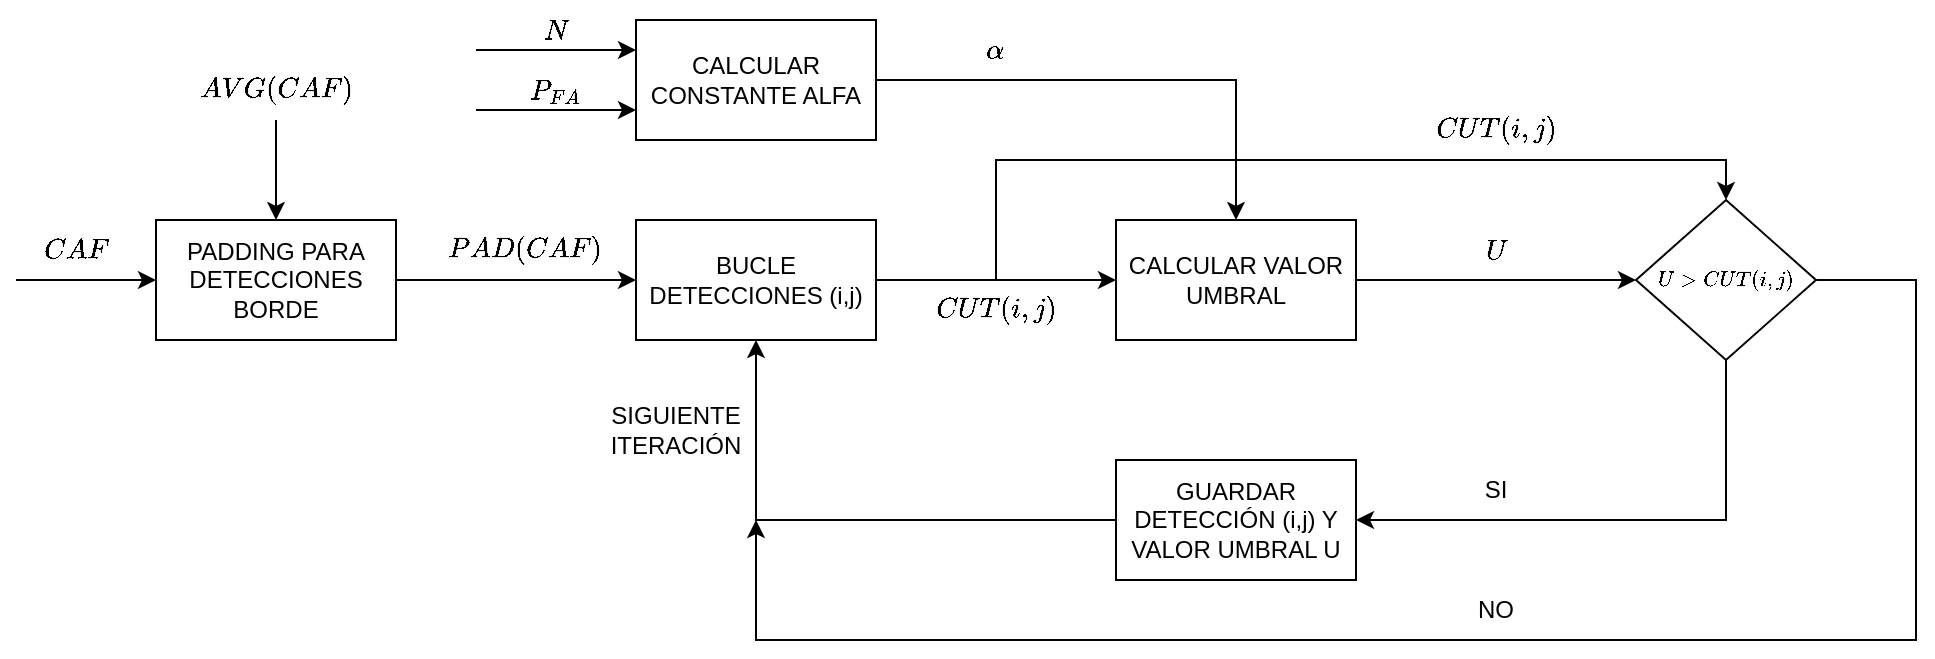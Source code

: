 <mxfile version="21.1.5" type="device">
  <diagram name="Página-1" id="FxtpaxCs3Suq0irXFraF">
    <mxGraphModel dx="1377" dy="796" grid="0" gridSize="10" guides="1" tooltips="1" connect="1" arrows="1" fold="1" page="1" pageScale="1" pageWidth="3300" pageHeight="4681" math="1" shadow="0">
      <root>
        <mxCell id="0" />
        <mxCell id="1" parent="0" />
        <mxCell id="-YbpqRYZkjuf0Ue_44Np-1" value="PADDING PARA DETECCIONES BORDE" style="rounded=0;whiteSpace=wrap;html=1;" vertex="1" parent="1">
          <mxGeometry x="200" y="130" width="120" height="60" as="geometry" />
        </mxCell>
        <mxCell id="-YbpqRYZkjuf0Ue_44Np-2" value="" style="endArrow=classic;html=1;rounded=0;entryX=0;entryY=0.5;entryDx=0;entryDy=0;exitX=0;exitY=1;exitDx=0;exitDy=0;" edge="1" parent="1" source="-YbpqRYZkjuf0Ue_44Np-3" target="-YbpqRYZkjuf0Ue_44Np-1">
          <mxGeometry width="50" height="50" relative="1" as="geometry">
            <mxPoint x="80" y="160" as="sourcePoint" />
            <mxPoint x="130" y="140" as="targetPoint" />
          </mxGeometry>
        </mxCell>
        <mxCell id="-YbpqRYZkjuf0Ue_44Np-3" value="$$CAF$$" style="text;html=1;strokeColor=none;fillColor=none;align=center;verticalAlign=middle;whiteSpace=wrap;rounded=0;" vertex="1" parent="1">
          <mxGeometry x="130" y="130" width="60" height="30" as="geometry" />
        </mxCell>
        <mxCell id="-YbpqRYZkjuf0Ue_44Np-4" value="CALCULAR CONSTANTE ALFA" style="rounded=0;whiteSpace=wrap;html=1;" vertex="1" parent="1">
          <mxGeometry x="440" y="30" width="120" height="60" as="geometry" />
        </mxCell>
        <mxCell id="-YbpqRYZkjuf0Ue_44Np-6" value="$$AVG(CAF)$$" style="text;html=1;strokeColor=none;fillColor=none;align=center;verticalAlign=middle;whiteSpace=wrap;rounded=0;" vertex="1" parent="1">
          <mxGeometry x="230" y="50" width="60" height="30" as="geometry" />
        </mxCell>
        <mxCell id="-YbpqRYZkjuf0Ue_44Np-7" value="" style="endArrow=classic;html=1;rounded=0;entryX=0.5;entryY=0;entryDx=0;entryDy=0;" edge="1" parent="1" target="-YbpqRYZkjuf0Ue_44Np-1">
          <mxGeometry width="50" height="50" relative="1" as="geometry">
            <mxPoint x="260" y="80" as="sourcePoint" />
            <mxPoint x="440" y="370" as="targetPoint" />
          </mxGeometry>
        </mxCell>
        <mxCell id="-YbpqRYZkjuf0Ue_44Np-8" value="" style="endArrow=classic;html=1;rounded=0;entryX=0;entryY=0.25;entryDx=0;entryDy=0;" edge="1" parent="1" target="-YbpqRYZkjuf0Ue_44Np-4">
          <mxGeometry width="50" height="50" relative="1" as="geometry">
            <mxPoint x="360" y="45" as="sourcePoint" />
            <mxPoint x="340" y="10" as="targetPoint" />
          </mxGeometry>
        </mxCell>
        <mxCell id="-YbpqRYZkjuf0Ue_44Np-9" value="" style="endArrow=classic;html=1;rounded=0;entryX=0;entryY=0.75;entryDx=0;entryDy=0;" edge="1" parent="1" target="-YbpqRYZkjuf0Ue_44Np-4">
          <mxGeometry width="50" height="50" relative="1" as="geometry">
            <mxPoint x="360" y="75" as="sourcePoint" />
            <mxPoint x="440" y="80" as="targetPoint" />
          </mxGeometry>
        </mxCell>
        <mxCell id="-YbpqRYZkjuf0Ue_44Np-10" value="$$N$$" style="text;html=1;strokeColor=none;fillColor=none;align=center;verticalAlign=middle;whiteSpace=wrap;rounded=0;" vertex="1" parent="1">
          <mxGeometry x="370" y="20" width="60" height="30" as="geometry" />
        </mxCell>
        <mxCell id="-YbpqRYZkjuf0Ue_44Np-11" value="$$P_{FA}$$" style="text;html=1;strokeColor=none;fillColor=none;align=center;verticalAlign=middle;whiteSpace=wrap;rounded=0;" vertex="1" parent="1">
          <mxGeometry x="370" y="50" width="60" height="30" as="geometry" />
        </mxCell>
        <mxCell id="-YbpqRYZkjuf0Ue_44Np-14" value="" style="endArrow=classic;html=1;rounded=0;exitX=1;exitY=0.5;exitDx=0;exitDy=0;" edge="1" parent="1" source="-YbpqRYZkjuf0Ue_44Np-1">
          <mxGeometry width="50" height="50" relative="1" as="geometry">
            <mxPoint x="390" y="410" as="sourcePoint" />
            <mxPoint x="440" y="160" as="targetPoint" />
          </mxGeometry>
        </mxCell>
        <mxCell id="-YbpqRYZkjuf0Ue_44Np-15" value="BUCLE DETECCIONES (i,j)" style="rounded=0;whiteSpace=wrap;html=1;" vertex="1" parent="1">
          <mxGeometry x="440" y="130" width="120" height="60" as="geometry" />
        </mxCell>
        <mxCell id="-YbpqRYZkjuf0Ue_44Np-16" value="$$PAD(CAF)$$" style="text;html=1;strokeColor=none;fillColor=none;align=center;verticalAlign=middle;whiteSpace=wrap;rounded=0;" vertex="1" parent="1">
          <mxGeometry x="353.5" y="130" width="60" height="30" as="geometry" />
        </mxCell>
        <mxCell id="-YbpqRYZkjuf0Ue_44Np-17" value="" style="endArrow=classic;html=1;rounded=0;exitX=1;exitY=0.5;exitDx=0;exitDy=0;" edge="1" parent="1" source="-YbpqRYZkjuf0Ue_44Np-15">
          <mxGeometry width="50" height="50" relative="1" as="geometry">
            <mxPoint x="760" y="230" as="sourcePoint" />
            <mxPoint x="680" y="160" as="targetPoint" />
          </mxGeometry>
        </mxCell>
        <mxCell id="-YbpqRYZkjuf0Ue_44Np-18" value="$$CUT(i,j)$$" style="text;html=1;strokeColor=none;fillColor=none;align=center;verticalAlign=middle;whiteSpace=wrap;rounded=0;" vertex="1" parent="1">
          <mxGeometry x="590" y="160" width="60" height="30" as="geometry" />
        </mxCell>
        <mxCell id="-YbpqRYZkjuf0Ue_44Np-19" value="CALCULAR VALOR UMBRAL" style="rounded=0;whiteSpace=wrap;html=1;" vertex="1" parent="1">
          <mxGeometry x="680" y="130" width="120" height="60" as="geometry" />
        </mxCell>
        <mxCell id="-YbpqRYZkjuf0Ue_44Np-20" value="" style="endArrow=classic;html=1;rounded=0;exitX=1;exitY=0.5;exitDx=0;exitDy=0;entryX=0.5;entryY=0;entryDx=0;entryDy=0;" edge="1" parent="1" source="-YbpqRYZkjuf0Ue_44Np-4" target="-YbpqRYZkjuf0Ue_44Np-19">
          <mxGeometry width="50" height="50" relative="1" as="geometry">
            <mxPoint x="413.5" y="150" as="sourcePoint" />
            <mxPoint x="730" y="50" as="targetPoint" />
            <Array as="points">
              <mxPoint x="740" y="60" />
            </Array>
          </mxGeometry>
        </mxCell>
        <mxCell id="-YbpqRYZkjuf0Ue_44Np-21" value="$$\alpha$$" style="text;html=1;strokeColor=none;fillColor=none;align=center;verticalAlign=middle;whiteSpace=wrap;rounded=0;" vertex="1" parent="1">
          <mxGeometry x="590" y="30" width="60" height="30" as="geometry" />
        </mxCell>
        <mxCell id="-YbpqRYZkjuf0Ue_44Np-22" value="&lt;font style=&quot;font-size: 9px;&quot;&gt;$$U &amp;gt; CUT(i,j)$$&lt;/font&gt;" style="rhombus;whiteSpace=wrap;html=1;" vertex="1" parent="1">
          <mxGeometry x="940" y="120" width="90" height="80" as="geometry" />
        </mxCell>
        <mxCell id="-YbpqRYZkjuf0Ue_44Np-23" value="" style="endArrow=classic;html=1;rounded=0;exitX=0.5;exitY=0;exitDx=0;exitDy=0;entryX=0.5;entryY=0;entryDx=0;entryDy=0;" edge="1" parent="1" source="-YbpqRYZkjuf0Ue_44Np-18" target="-YbpqRYZkjuf0Ue_44Np-22">
          <mxGeometry width="50" height="50" relative="1" as="geometry">
            <mxPoint x="810" y="70" as="sourcePoint" />
            <mxPoint x="860" y="20" as="targetPoint" />
            <Array as="points">
              <mxPoint x="620" y="100" />
              <mxPoint x="985" y="100" />
            </Array>
          </mxGeometry>
        </mxCell>
        <mxCell id="-YbpqRYZkjuf0Ue_44Np-24" value="$$CUT(i,j)$$" style="text;html=1;strokeColor=none;fillColor=none;align=center;verticalAlign=middle;whiteSpace=wrap;rounded=0;" vertex="1" parent="1">
          <mxGeometry x="840" y="70" width="60" height="30" as="geometry" />
        </mxCell>
        <mxCell id="-YbpqRYZkjuf0Ue_44Np-25" value="" style="endArrow=classic;html=1;rounded=0;exitX=1;exitY=0.5;exitDx=0;exitDy=0;" edge="1" parent="1" source="-YbpqRYZkjuf0Ue_44Np-19" target="-YbpqRYZkjuf0Ue_44Np-22">
          <mxGeometry width="50" height="50" relative="1" as="geometry">
            <mxPoint x="550" y="400" as="sourcePoint" />
            <mxPoint x="600" y="350" as="targetPoint" />
          </mxGeometry>
        </mxCell>
        <mxCell id="-YbpqRYZkjuf0Ue_44Np-26" value="$$U$$" style="text;html=1;strokeColor=none;fillColor=none;align=center;verticalAlign=middle;whiteSpace=wrap;rounded=0;" vertex="1" parent="1">
          <mxGeometry x="840" y="130" width="60" height="30" as="geometry" />
        </mxCell>
        <mxCell id="-YbpqRYZkjuf0Ue_44Np-27" value="" style="endArrow=classic;html=1;rounded=0;exitX=0;exitY=0.5;exitDx=0;exitDy=0;entryX=0.5;entryY=1;entryDx=0;entryDy=0;" edge="1" parent="1" source="-YbpqRYZkjuf0Ue_44Np-28" target="-YbpqRYZkjuf0Ue_44Np-15">
          <mxGeometry width="50" height="50" relative="1" as="geometry">
            <mxPoint x="100" y="450" as="sourcePoint" />
            <mxPoint x="470" y="350" as="targetPoint" />
            <Array as="points">
              <mxPoint x="500" y="280" />
            </Array>
          </mxGeometry>
        </mxCell>
        <mxCell id="-YbpqRYZkjuf0Ue_44Np-28" value="GUARDAR DETECCIÓN (i,j) Y VALOR UMBRAL U" style="rounded=0;whiteSpace=wrap;html=1;" vertex="1" parent="1">
          <mxGeometry x="680" y="250" width="120" height="60" as="geometry" />
        </mxCell>
        <mxCell id="-YbpqRYZkjuf0Ue_44Np-29" value="" style="endArrow=classic;html=1;rounded=0;entryX=1;entryY=0.5;entryDx=0;entryDy=0;exitX=0.5;exitY=1;exitDx=0;exitDy=0;" edge="1" parent="1" source="-YbpqRYZkjuf0Ue_44Np-22" target="-YbpqRYZkjuf0Ue_44Np-28">
          <mxGeometry width="50" height="50" relative="1" as="geometry">
            <mxPoint x="1150" y="400" as="sourcePoint" />
            <mxPoint x="1200" y="350" as="targetPoint" />
            <Array as="points">
              <mxPoint x="985" y="280" />
            </Array>
          </mxGeometry>
        </mxCell>
        <mxCell id="-YbpqRYZkjuf0Ue_44Np-30" value="" style="endArrow=classic;html=1;rounded=0;exitX=1;exitY=0.5;exitDx=0;exitDy=0;" edge="1" parent="1" source="-YbpqRYZkjuf0Ue_44Np-22">
          <mxGeometry width="50" height="50" relative="1" as="geometry">
            <mxPoint x="1060" y="410" as="sourcePoint" />
            <mxPoint x="500" y="280" as="targetPoint" />
            <Array as="points">
              <mxPoint x="1080" y="160" />
              <mxPoint x="1080" y="340" />
              <mxPoint x="500" y="340" />
            </Array>
          </mxGeometry>
        </mxCell>
        <mxCell id="-YbpqRYZkjuf0Ue_44Np-31" value="SIGUIENTE ITERACIÓN" style="text;html=1;strokeColor=none;fillColor=none;align=center;verticalAlign=middle;whiteSpace=wrap;rounded=0;" vertex="1" parent="1">
          <mxGeometry x="430" y="220" width="60" height="30" as="geometry" />
        </mxCell>
        <mxCell id="-YbpqRYZkjuf0Ue_44Np-32" value="SI" style="text;html=1;strokeColor=none;fillColor=none;align=center;verticalAlign=middle;whiteSpace=wrap;rounded=0;" vertex="1" parent="1">
          <mxGeometry x="840" y="250" width="60" height="30" as="geometry" />
        </mxCell>
        <mxCell id="-YbpqRYZkjuf0Ue_44Np-33" value="NO" style="text;html=1;strokeColor=none;fillColor=none;align=center;verticalAlign=middle;whiteSpace=wrap;rounded=0;" vertex="1" parent="1">
          <mxGeometry x="840" y="310" width="60" height="30" as="geometry" />
        </mxCell>
      </root>
    </mxGraphModel>
  </diagram>
</mxfile>
